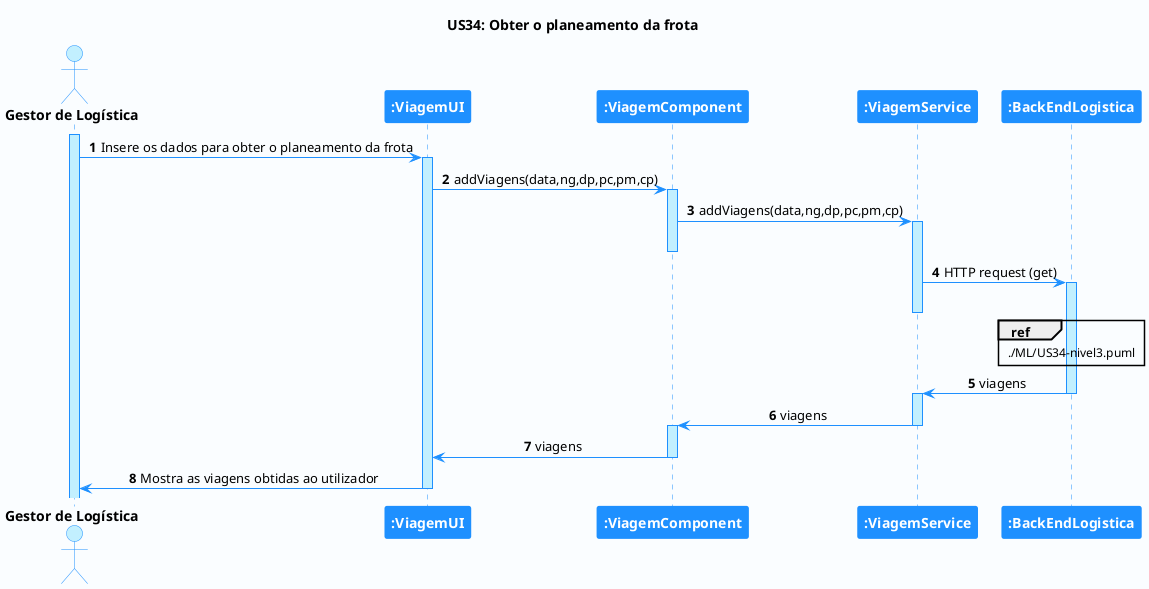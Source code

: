 @startuml hello

'-Style----------------------------------------------------------------------------------------------------------------

autonumber

skinparam DefaultTextAlignment center

skinparam BackgroundColor #fafdff

skinparam sequence {
    LifeLineBorderColor DodgerBlue
    LifeLineBackgroundColor APPLICATION

    ActorBackgroundColor APPLICATION
    ActorBorderColor DodgerBlue

    BackgroundColor #FFFFFF
    ArrowColor DodgerBlue
    BorderColor DodgerBlue

    ParticipantBackgroundColor DodgerBlue
    ParticipantFontColor #FFFFFF
    ParticipantBorderColor DodgerBlue

    GroupBorderColor #082642
    GroupBackgroundColor APPLICATION
}

skinparam note {
    LifeLineBorderColor DodgerBlue
    LifeLineBackgroundColor APPLICATION

    ActorBackgroundColor APPLICATION
    ActorBorderColor DodgerBlue

    BackgroundColor #FFFFFF
    ArrowColor DodgerBlue
    BorderColor DodgerBlue

    ParticipantBackgroundColor DodgerBlue
    ParticipantFontColor #FFFFFF
    ParticipantBorderColor DodgerBlue

    GroupBorderColor #082642
    GroupBackgroundColor APPLICATION
}

'-Title----------------------------------------------------------------------------------------------------------------

title US34: Obter o planeamento da frota

'-Actors/Participants--------------------------------------------------------------------------------------------------

actor "<b>Gestor de Logística" as A
participant "<b>:ViagemUI" as CU
participant "<b>:ViagemComponent" as CC
participant "<b>:ViagemService" as CS
participant "<b>:BackEndLogistica" as P


'-Associations---------------------------------------------------------------------------------------------------------

activate A

A -> CU: Insere os dados para obter o planeamento da frota
activate CU
CU -> CC: addViagens(data,ng,dp,pc,pm,cp)
activate CC
CC -> CS : addViagens(data,ng,dp,pc,pm,cp)
activate CS
deactivate CC
CS -> P: HTTP request (get)

ref over P
 ./ML/US34-nivel3.puml
end ref

activate P
deactivate CS
P -> CS : viagens
deactivate P
activate CS
CS -> CC : viagens
deactivate CS
activate CC
CC -> CU : viagens
deactivate CC
CU -> A: Mostra as viagens obtidas ao utilizador

deactivate CU

'----------------------------------------------------------------------------------------------------------------------

@enduml